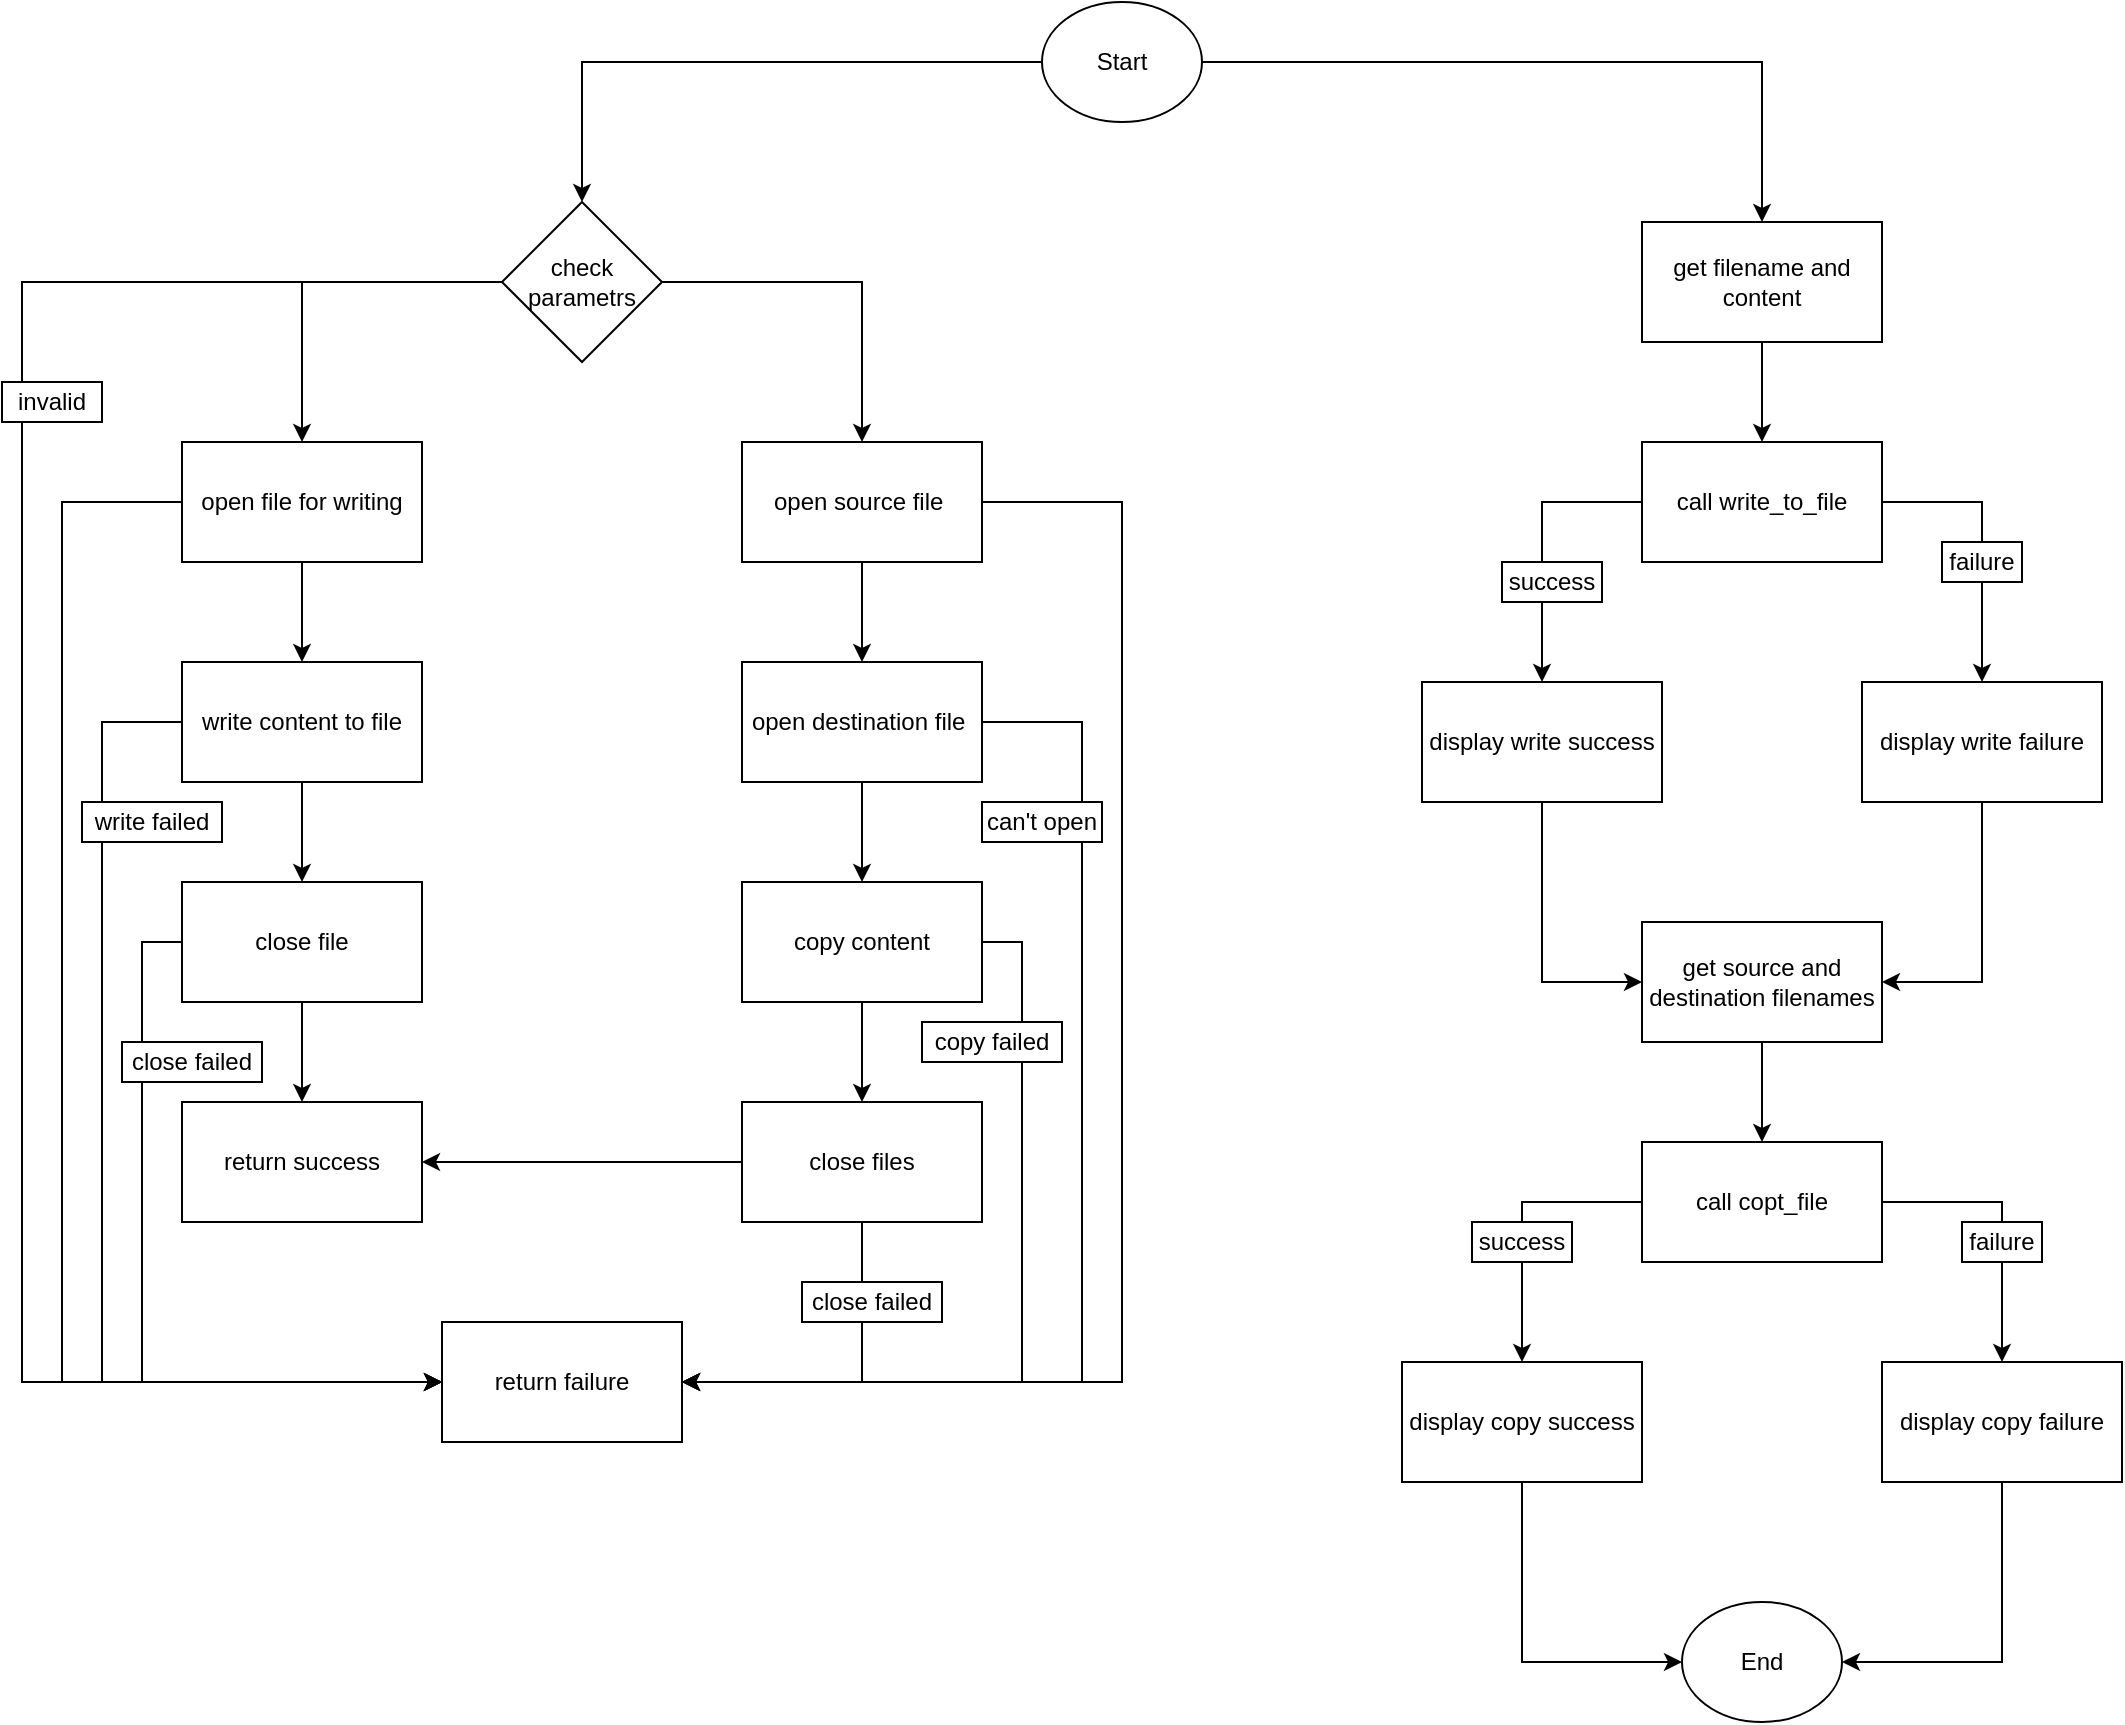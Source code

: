 <mxfile version="23.0.2" type="device">
  <diagram name="Сторінка-1" id="illFCNdxTbBhDkVd5SC6">
    <mxGraphModel dx="2622" dy="828" grid="1" gridSize="10" guides="1" tooltips="1" connect="1" arrows="1" fold="1" page="1" pageScale="1" pageWidth="827" pageHeight="1169" math="0" shadow="0">
      <root>
        <mxCell id="0" />
        <mxCell id="1" parent="0" />
        <mxCell id="ThtLx1f1nQfkVIMdvu3R-8" style="edgeStyle=orthogonalEdgeStyle;rounded=0;orthogonalLoop=1;jettySize=auto;html=1;entryX=0.5;entryY=0;entryDx=0;entryDy=0;" edge="1" parent="1" source="ThtLx1f1nQfkVIMdvu3R-1" target="ThtLx1f1nQfkVIMdvu3R-2">
          <mxGeometry relative="1" as="geometry" />
        </mxCell>
        <mxCell id="ThtLx1f1nQfkVIMdvu3R-40" style="edgeStyle=orthogonalEdgeStyle;rounded=0;orthogonalLoop=1;jettySize=auto;html=1;entryX=0.5;entryY=0;entryDx=0;entryDy=0;" edge="1" parent="1" source="ThtLx1f1nQfkVIMdvu3R-1" target="ThtLx1f1nQfkVIMdvu3R-39">
          <mxGeometry relative="1" as="geometry" />
        </mxCell>
        <mxCell id="ThtLx1f1nQfkVIMdvu3R-1" value="Start" style="ellipse;whiteSpace=wrap;html=1;" vertex="1" parent="1">
          <mxGeometry x="350" y="20" width="80" height="60" as="geometry" />
        </mxCell>
        <mxCell id="ThtLx1f1nQfkVIMdvu3R-9" style="edgeStyle=orthogonalEdgeStyle;rounded=0;orthogonalLoop=1;jettySize=auto;html=1;entryX=0.5;entryY=0;entryDx=0;entryDy=0;" edge="1" parent="1" source="ThtLx1f1nQfkVIMdvu3R-2" target="ThtLx1f1nQfkVIMdvu3R-3">
          <mxGeometry relative="1" as="geometry">
            <mxPoint x="-20" y="230" as="targetPoint" />
          </mxGeometry>
        </mxCell>
        <mxCell id="ThtLx1f1nQfkVIMdvu3R-10" style="edgeStyle=orthogonalEdgeStyle;rounded=0;orthogonalLoop=1;jettySize=auto;html=1;entryX=0.5;entryY=0;entryDx=0;entryDy=0;" edge="1" parent="1" source="ThtLx1f1nQfkVIMdvu3R-2" target="ThtLx1f1nQfkVIMdvu3R-4">
          <mxGeometry relative="1" as="geometry" />
        </mxCell>
        <mxCell id="ThtLx1f1nQfkVIMdvu3R-24" style="edgeStyle=orthogonalEdgeStyle;rounded=0;orthogonalLoop=1;jettySize=auto;html=1;entryX=0;entryY=0.5;entryDx=0;entryDy=0;exitX=0;exitY=0.5;exitDx=0;exitDy=0;" edge="1" parent="1" source="ThtLx1f1nQfkVIMdvu3R-2" target="ThtLx1f1nQfkVIMdvu3R-19">
          <mxGeometry relative="1" as="geometry">
            <Array as="points">
              <mxPoint x="-160" y="160" />
              <mxPoint x="-160" y="710" />
            </Array>
          </mxGeometry>
        </mxCell>
        <mxCell id="ThtLx1f1nQfkVIMdvu3R-2" value="check parametrs" style="rhombus;whiteSpace=wrap;html=1;" vertex="1" parent="1">
          <mxGeometry x="80" y="120" width="80" height="80" as="geometry" />
        </mxCell>
        <mxCell id="ThtLx1f1nQfkVIMdvu3R-11" style="edgeStyle=orthogonalEdgeStyle;rounded=0;orthogonalLoop=1;jettySize=auto;html=1;entryX=0.5;entryY=0;entryDx=0;entryDy=0;" edge="1" parent="1" source="ThtLx1f1nQfkVIMdvu3R-3" target="ThtLx1f1nQfkVIMdvu3R-5">
          <mxGeometry relative="1" as="geometry" />
        </mxCell>
        <mxCell id="ThtLx1f1nQfkVIMdvu3R-26" style="edgeStyle=orthogonalEdgeStyle;rounded=0;orthogonalLoop=1;jettySize=auto;html=1;entryX=0;entryY=0.5;entryDx=0;entryDy=0;exitX=0;exitY=0.5;exitDx=0;exitDy=0;" edge="1" parent="1" source="ThtLx1f1nQfkVIMdvu3R-3" target="ThtLx1f1nQfkVIMdvu3R-19">
          <mxGeometry relative="1" as="geometry">
            <Array as="points">
              <mxPoint x="-140" y="270" />
              <mxPoint x="-140" y="710" />
            </Array>
          </mxGeometry>
        </mxCell>
        <mxCell id="ThtLx1f1nQfkVIMdvu3R-3" value="open file for writing" style="rounded=0;whiteSpace=wrap;html=1;" vertex="1" parent="1">
          <mxGeometry x="-80" y="240" width="120" height="60" as="geometry" />
        </mxCell>
        <mxCell id="ThtLx1f1nQfkVIMdvu3R-20" style="edgeStyle=orthogonalEdgeStyle;rounded=0;orthogonalLoop=1;jettySize=auto;html=1;entryX=0.5;entryY=0;entryDx=0;entryDy=0;" edge="1" parent="1" source="ThtLx1f1nQfkVIMdvu3R-4" target="ThtLx1f1nQfkVIMdvu3R-15">
          <mxGeometry relative="1" as="geometry" />
        </mxCell>
        <mxCell id="ThtLx1f1nQfkVIMdvu3R-32" style="edgeStyle=orthogonalEdgeStyle;rounded=0;orthogonalLoop=1;jettySize=auto;html=1;entryX=1;entryY=0.5;entryDx=0;entryDy=0;exitX=1;exitY=0.5;exitDx=0;exitDy=0;" edge="1" parent="1" source="ThtLx1f1nQfkVIMdvu3R-4" target="ThtLx1f1nQfkVIMdvu3R-19">
          <mxGeometry relative="1" as="geometry">
            <Array as="points">
              <mxPoint x="390" y="270" />
              <mxPoint x="390" y="710" />
            </Array>
          </mxGeometry>
        </mxCell>
        <mxCell id="ThtLx1f1nQfkVIMdvu3R-4" value="open source file&amp;nbsp;" style="rounded=0;whiteSpace=wrap;html=1;" vertex="1" parent="1">
          <mxGeometry x="200" y="240" width="120" height="60" as="geometry" />
        </mxCell>
        <mxCell id="ThtLx1f1nQfkVIMdvu3R-13" style="edgeStyle=orthogonalEdgeStyle;rounded=0;orthogonalLoop=1;jettySize=auto;html=1;entryX=0.5;entryY=0;entryDx=0;entryDy=0;" edge="1" parent="1" source="ThtLx1f1nQfkVIMdvu3R-5" target="ThtLx1f1nQfkVIMdvu3R-6">
          <mxGeometry relative="1" as="geometry" />
        </mxCell>
        <mxCell id="ThtLx1f1nQfkVIMdvu3R-28" style="edgeStyle=orthogonalEdgeStyle;rounded=0;orthogonalLoop=1;jettySize=auto;html=1;entryX=0;entryY=0.5;entryDx=0;entryDy=0;exitX=0;exitY=0.5;exitDx=0;exitDy=0;" edge="1" parent="1" source="ThtLx1f1nQfkVIMdvu3R-5" target="ThtLx1f1nQfkVIMdvu3R-19">
          <mxGeometry relative="1" as="geometry">
            <Array as="points">
              <mxPoint x="-120" y="380" />
              <mxPoint x="-120" y="710" />
            </Array>
          </mxGeometry>
        </mxCell>
        <mxCell id="ThtLx1f1nQfkVIMdvu3R-5" value="write content to file" style="rounded=0;whiteSpace=wrap;html=1;" vertex="1" parent="1">
          <mxGeometry x="-80" y="350" width="120" height="60" as="geometry" />
        </mxCell>
        <mxCell id="ThtLx1f1nQfkVIMdvu3R-14" style="edgeStyle=orthogonalEdgeStyle;rounded=0;orthogonalLoop=1;jettySize=auto;html=1;entryX=0.5;entryY=0;entryDx=0;entryDy=0;" edge="1" parent="1" source="ThtLx1f1nQfkVIMdvu3R-6" target="ThtLx1f1nQfkVIMdvu3R-7">
          <mxGeometry relative="1" as="geometry" />
        </mxCell>
        <mxCell id="ThtLx1f1nQfkVIMdvu3R-30" style="edgeStyle=orthogonalEdgeStyle;rounded=0;orthogonalLoop=1;jettySize=auto;html=1;entryX=0;entryY=0.5;entryDx=0;entryDy=0;exitX=0;exitY=0.5;exitDx=0;exitDy=0;" edge="1" parent="1" source="ThtLx1f1nQfkVIMdvu3R-6" target="ThtLx1f1nQfkVIMdvu3R-19">
          <mxGeometry relative="1" as="geometry" />
        </mxCell>
        <mxCell id="ThtLx1f1nQfkVIMdvu3R-6" value="close file" style="rounded=0;whiteSpace=wrap;html=1;" vertex="1" parent="1">
          <mxGeometry x="-80" y="460" width="120" height="60" as="geometry" />
        </mxCell>
        <mxCell id="ThtLx1f1nQfkVIMdvu3R-7" value="return success" style="rounded=0;whiteSpace=wrap;html=1;" vertex="1" parent="1">
          <mxGeometry x="-80" y="570" width="120" height="60" as="geometry" />
        </mxCell>
        <mxCell id="ThtLx1f1nQfkVIMdvu3R-21" style="edgeStyle=orthogonalEdgeStyle;rounded=0;orthogonalLoop=1;jettySize=auto;html=1;entryX=0.5;entryY=0;entryDx=0;entryDy=0;" edge="1" parent="1" source="ThtLx1f1nQfkVIMdvu3R-15" target="ThtLx1f1nQfkVIMdvu3R-16">
          <mxGeometry relative="1" as="geometry" />
        </mxCell>
        <mxCell id="ThtLx1f1nQfkVIMdvu3R-33" style="edgeStyle=orthogonalEdgeStyle;rounded=0;orthogonalLoop=1;jettySize=auto;html=1;entryX=1;entryY=0.5;entryDx=0;entryDy=0;exitX=1;exitY=0.5;exitDx=0;exitDy=0;" edge="1" parent="1" source="ThtLx1f1nQfkVIMdvu3R-15" target="ThtLx1f1nQfkVIMdvu3R-19">
          <mxGeometry relative="1" as="geometry">
            <Array as="points">
              <mxPoint x="370" y="380" />
              <mxPoint x="370" y="710" />
            </Array>
          </mxGeometry>
        </mxCell>
        <mxCell id="ThtLx1f1nQfkVIMdvu3R-15" value="open destination file&amp;nbsp;" style="rounded=0;whiteSpace=wrap;html=1;" vertex="1" parent="1">
          <mxGeometry x="200" y="350" width="120" height="60" as="geometry" />
        </mxCell>
        <mxCell id="ThtLx1f1nQfkVIMdvu3R-22" style="edgeStyle=orthogonalEdgeStyle;rounded=0;orthogonalLoop=1;jettySize=auto;html=1;entryX=0.5;entryY=0;entryDx=0;entryDy=0;" edge="1" parent="1" source="ThtLx1f1nQfkVIMdvu3R-16" target="ThtLx1f1nQfkVIMdvu3R-17">
          <mxGeometry relative="1" as="geometry" />
        </mxCell>
        <mxCell id="ThtLx1f1nQfkVIMdvu3R-37" style="edgeStyle=orthogonalEdgeStyle;rounded=0;orthogonalLoop=1;jettySize=auto;html=1;entryX=1;entryY=0.5;entryDx=0;entryDy=0;exitX=1;exitY=0.5;exitDx=0;exitDy=0;" edge="1" parent="1" source="ThtLx1f1nQfkVIMdvu3R-16" target="ThtLx1f1nQfkVIMdvu3R-19">
          <mxGeometry relative="1" as="geometry" />
        </mxCell>
        <mxCell id="ThtLx1f1nQfkVIMdvu3R-16" value="copy content" style="rounded=0;whiteSpace=wrap;html=1;" vertex="1" parent="1">
          <mxGeometry x="200" y="460" width="120" height="60" as="geometry" />
        </mxCell>
        <mxCell id="ThtLx1f1nQfkVIMdvu3R-23" style="edgeStyle=orthogonalEdgeStyle;rounded=0;orthogonalLoop=1;jettySize=auto;html=1;entryX=1;entryY=0.5;entryDx=0;entryDy=0;" edge="1" parent="1" source="ThtLx1f1nQfkVIMdvu3R-17" target="ThtLx1f1nQfkVIMdvu3R-7">
          <mxGeometry relative="1" as="geometry" />
        </mxCell>
        <mxCell id="ThtLx1f1nQfkVIMdvu3R-35" style="edgeStyle=orthogonalEdgeStyle;rounded=0;orthogonalLoop=1;jettySize=auto;html=1;entryX=1;entryY=0.5;entryDx=0;entryDy=0;exitX=0.5;exitY=1;exitDx=0;exitDy=0;" edge="1" parent="1" source="ThtLx1f1nQfkVIMdvu3R-17" target="ThtLx1f1nQfkVIMdvu3R-19">
          <mxGeometry relative="1" as="geometry" />
        </mxCell>
        <mxCell id="ThtLx1f1nQfkVIMdvu3R-17" value="close files" style="rounded=0;whiteSpace=wrap;html=1;" vertex="1" parent="1">
          <mxGeometry x="200" y="570" width="120" height="60" as="geometry" />
        </mxCell>
        <mxCell id="ThtLx1f1nQfkVIMdvu3R-19" value="return failure" style="rounded=0;whiteSpace=wrap;html=1;" vertex="1" parent="1">
          <mxGeometry x="50" y="680" width="120" height="60" as="geometry" />
        </mxCell>
        <mxCell id="ThtLx1f1nQfkVIMdvu3R-25" value="invalid" style="rounded=0;whiteSpace=wrap;html=1;" vertex="1" parent="1">
          <mxGeometry x="-170" y="210" width="50" height="20" as="geometry" />
        </mxCell>
        <mxCell id="ThtLx1f1nQfkVIMdvu3R-29" value="write failed" style="rounded=0;whiteSpace=wrap;html=1;" vertex="1" parent="1">
          <mxGeometry x="-130" y="420" width="70" height="20" as="geometry" />
        </mxCell>
        <mxCell id="ThtLx1f1nQfkVIMdvu3R-31" value="close failed" style="rounded=0;whiteSpace=wrap;html=1;" vertex="1" parent="1">
          <mxGeometry x="-110" y="540" width="70" height="20" as="geometry" />
        </mxCell>
        <mxCell id="ThtLx1f1nQfkVIMdvu3R-34" value="can&#39;t open" style="rounded=0;whiteSpace=wrap;html=1;" vertex="1" parent="1">
          <mxGeometry x="320" y="420" width="60" height="20" as="geometry" />
        </mxCell>
        <mxCell id="ThtLx1f1nQfkVIMdvu3R-36" value="close failed" style="rounded=0;whiteSpace=wrap;html=1;" vertex="1" parent="1">
          <mxGeometry x="230" y="660" width="70" height="20" as="geometry" />
        </mxCell>
        <mxCell id="ThtLx1f1nQfkVIMdvu3R-38" value="copy failed" style="rounded=0;whiteSpace=wrap;html=1;" vertex="1" parent="1">
          <mxGeometry x="290" y="530" width="70" height="20" as="geometry" />
        </mxCell>
        <mxCell id="ThtLx1f1nQfkVIMdvu3R-44" style="edgeStyle=orthogonalEdgeStyle;rounded=0;orthogonalLoop=1;jettySize=auto;html=1;" edge="1" parent="1" source="ThtLx1f1nQfkVIMdvu3R-39" target="ThtLx1f1nQfkVIMdvu3R-41">
          <mxGeometry relative="1" as="geometry" />
        </mxCell>
        <mxCell id="ThtLx1f1nQfkVIMdvu3R-39" value="get filename and content" style="rounded=0;whiteSpace=wrap;html=1;" vertex="1" parent="1">
          <mxGeometry x="650" y="130" width="120" height="60" as="geometry" />
        </mxCell>
        <mxCell id="ThtLx1f1nQfkVIMdvu3R-45" style="edgeStyle=orthogonalEdgeStyle;rounded=0;orthogonalLoop=1;jettySize=auto;html=1;entryX=0.5;entryY=0;entryDx=0;entryDy=0;exitX=0;exitY=0.5;exitDx=0;exitDy=0;" edge="1" parent="1" source="ThtLx1f1nQfkVIMdvu3R-41" target="ThtLx1f1nQfkVIMdvu3R-42">
          <mxGeometry relative="1" as="geometry" />
        </mxCell>
        <mxCell id="ThtLx1f1nQfkVIMdvu3R-46" style="edgeStyle=orthogonalEdgeStyle;rounded=0;orthogonalLoop=1;jettySize=auto;html=1;entryX=0.5;entryY=0;entryDx=0;entryDy=0;exitX=1;exitY=0.5;exitDx=0;exitDy=0;" edge="1" parent="1" source="ThtLx1f1nQfkVIMdvu3R-41" target="ThtLx1f1nQfkVIMdvu3R-43">
          <mxGeometry relative="1" as="geometry" />
        </mxCell>
        <mxCell id="ThtLx1f1nQfkVIMdvu3R-41" value="call write_to_file" style="rounded=0;whiteSpace=wrap;html=1;" vertex="1" parent="1">
          <mxGeometry x="650" y="240" width="120" height="60" as="geometry" />
        </mxCell>
        <mxCell id="ThtLx1f1nQfkVIMdvu3R-59" style="edgeStyle=orthogonalEdgeStyle;rounded=0;orthogonalLoop=1;jettySize=auto;html=1;entryX=0;entryY=0.5;entryDx=0;entryDy=0;" edge="1" parent="1" source="ThtLx1f1nQfkVIMdvu3R-42" target="ThtLx1f1nQfkVIMdvu3R-49">
          <mxGeometry relative="1" as="geometry" />
        </mxCell>
        <mxCell id="ThtLx1f1nQfkVIMdvu3R-42" value="display write success" style="rounded=0;whiteSpace=wrap;html=1;" vertex="1" parent="1">
          <mxGeometry x="540" y="360" width="120" height="60" as="geometry" />
        </mxCell>
        <mxCell id="ThtLx1f1nQfkVIMdvu3R-58" style="edgeStyle=orthogonalEdgeStyle;rounded=0;orthogonalLoop=1;jettySize=auto;html=1;entryX=1;entryY=0.5;entryDx=0;entryDy=0;" edge="1" parent="1" source="ThtLx1f1nQfkVIMdvu3R-43" target="ThtLx1f1nQfkVIMdvu3R-49">
          <mxGeometry relative="1" as="geometry" />
        </mxCell>
        <mxCell id="ThtLx1f1nQfkVIMdvu3R-43" value="display write failure" style="rounded=0;whiteSpace=wrap;html=1;" vertex="1" parent="1">
          <mxGeometry x="760" y="360" width="120" height="60" as="geometry" />
        </mxCell>
        <mxCell id="ThtLx1f1nQfkVIMdvu3R-47" value="success" style="rounded=0;whiteSpace=wrap;html=1;" vertex="1" parent="1">
          <mxGeometry x="580" y="300" width="50" height="20" as="geometry" />
        </mxCell>
        <mxCell id="ThtLx1f1nQfkVIMdvu3R-48" value="failure" style="rounded=0;whiteSpace=wrap;html=1;" vertex="1" parent="1">
          <mxGeometry x="800" y="290" width="40" height="20" as="geometry" />
        </mxCell>
        <mxCell id="ThtLx1f1nQfkVIMdvu3R-60" style="edgeStyle=orthogonalEdgeStyle;rounded=0;orthogonalLoop=1;jettySize=auto;html=1;entryX=0.5;entryY=0;entryDx=0;entryDy=0;" edge="1" parent="1" source="ThtLx1f1nQfkVIMdvu3R-49" target="ThtLx1f1nQfkVIMdvu3R-50">
          <mxGeometry relative="1" as="geometry" />
        </mxCell>
        <mxCell id="ThtLx1f1nQfkVIMdvu3R-49" value="get source and destination filenames" style="rounded=0;whiteSpace=wrap;html=1;" vertex="1" parent="1">
          <mxGeometry x="650" y="480" width="120" height="60" as="geometry" />
        </mxCell>
        <mxCell id="ThtLx1f1nQfkVIMdvu3R-53" style="edgeStyle=orthogonalEdgeStyle;rounded=0;orthogonalLoop=1;jettySize=auto;html=1;exitX=0;exitY=0.5;exitDx=0;exitDy=0;" edge="1" parent="1" source="ThtLx1f1nQfkVIMdvu3R-50" target="ThtLx1f1nQfkVIMdvu3R-51">
          <mxGeometry relative="1" as="geometry" />
        </mxCell>
        <mxCell id="ThtLx1f1nQfkVIMdvu3R-54" style="edgeStyle=orthogonalEdgeStyle;rounded=0;orthogonalLoop=1;jettySize=auto;html=1;entryX=0.5;entryY=0;entryDx=0;entryDy=0;exitX=1;exitY=0.5;exitDx=0;exitDy=0;" edge="1" parent="1" source="ThtLx1f1nQfkVIMdvu3R-50" target="ThtLx1f1nQfkVIMdvu3R-52">
          <mxGeometry relative="1" as="geometry" />
        </mxCell>
        <mxCell id="ThtLx1f1nQfkVIMdvu3R-50" value="call copt_file" style="rounded=0;whiteSpace=wrap;html=1;" vertex="1" parent="1">
          <mxGeometry x="650" y="590" width="120" height="60" as="geometry" />
        </mxCell>
        <mxCell id="ThtLx1f1nQfkVIMdvu3R-56" style="edgeStyle=orthogonalEdgeStyle;rounded=0;orthogonalLoop=1;jettySize=auto;html=1;entryX=0;entryY=0.5;entryDx=0;entryDy=0;exitX=0.5;exitY=1;exitDx=0;exitDy=0;" edge="1" parent="1" source="ThtLx1f1nQfkVIMdvu3R-51" target="ThtLx1f1nQfkVIMdvu3R-55">
          <mxGeometry relative="1" as="geometry" />
        </mxCell>
        <mxCell id="ThtLx1f1nQfkVIMdvu3R-51" value="display copy success" style="rounded=0;whiteSpace=wrap;html=1;" vertex="1" parent="1">
          <mxGeometry x="530" y="700" width="120" height="60" as="geometry" />
        </mxCell>
        <mxCell id="ThtLx1f1nQfkVIMdvu3R-57" style="edgeStyle=orthogonalEdgeStyle;rounded=0;orthogonalLoop=1;jettySize=auto;html=1;entryX=1;entryY=0.5;entryDx=0;entryDy=0;exitX=0.5;exitY=1;exitDx=0;exitDy=0;" edge="1" parent="1" source="ThtLx1f1nQfkVIMdvu3R-52" target="ThtLx1f1nQfkVIMdvu3R-55">
          <mxGeometry relative="1" as="geometry" />
        </mxCell>
        <mxCell id="ThtLx1f1nQfkVIMdvu3R-52" value="display copy&amp;nbsp;failure" style="rounded=0;whiteSpace=wrap;html=1;" vertex="1" parent="1">
          <mxGeometry x="770" y="700" width="120" height="60" as="geometry" />
        </mxCell>
        <mxCell id="ThtLx1f1nQfkVIMdvu3R-55" value="End" style="ellipse;whiteSpace=wrap;html=1;" vertex="1" parent="1">
          <mxGeometry x="670" y="820" width="80" height="60" as="geometry" />
        </mxCell>
        <mxCell id="ThtLx1f1nQfkVIMdvu3R-61" value="success" style="rounded=0;whiteSpace=wrap;html=1;" vertex="1" parent="1">
          <mxGeometry x="565" y="630" width="50" height="20" as="geometry" />
        </mxCell>
        <mxCell id="ThtLx1f1nQfkVIMdvu3R-62" value="failure" style="rounded=0;whiteSpace=wrap;html=1;" vertex="1" parent="1">
          <mxGeometry x="810" y="630" width="40" height="20" as="geometry" />
        </mxCell>
      </root>
    </mxGraphModel>
  </diagram>
</mxfile>
